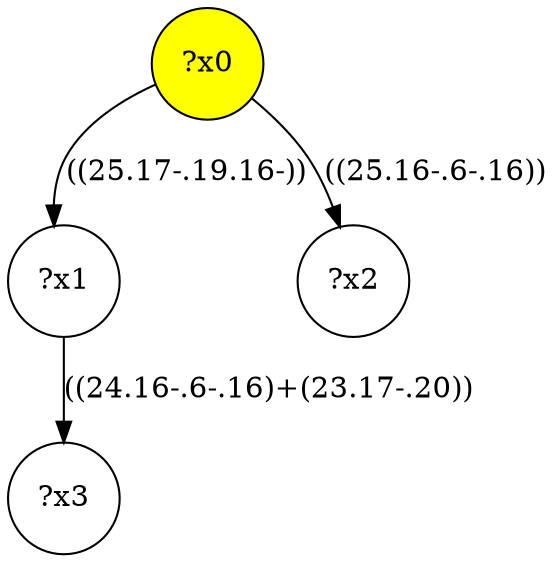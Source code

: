 digraph g {
	x0 [fillcolor="yellow", style="filled," shape=circle, label="?x0"];
	x1 [shape=circle, label="?x1"];
	x0 -> x1 [label="((25.17-.19.16-))"];
	x2 [shape=circle, label="?x2"];
	x0 -> x2 [label="((25.16-.6-.16))"];
	x3 [shape=circle, label="?x3"];
	x1 -> x3 [label="((24.16-.6-.16)+(23.17-.20))"];
}
